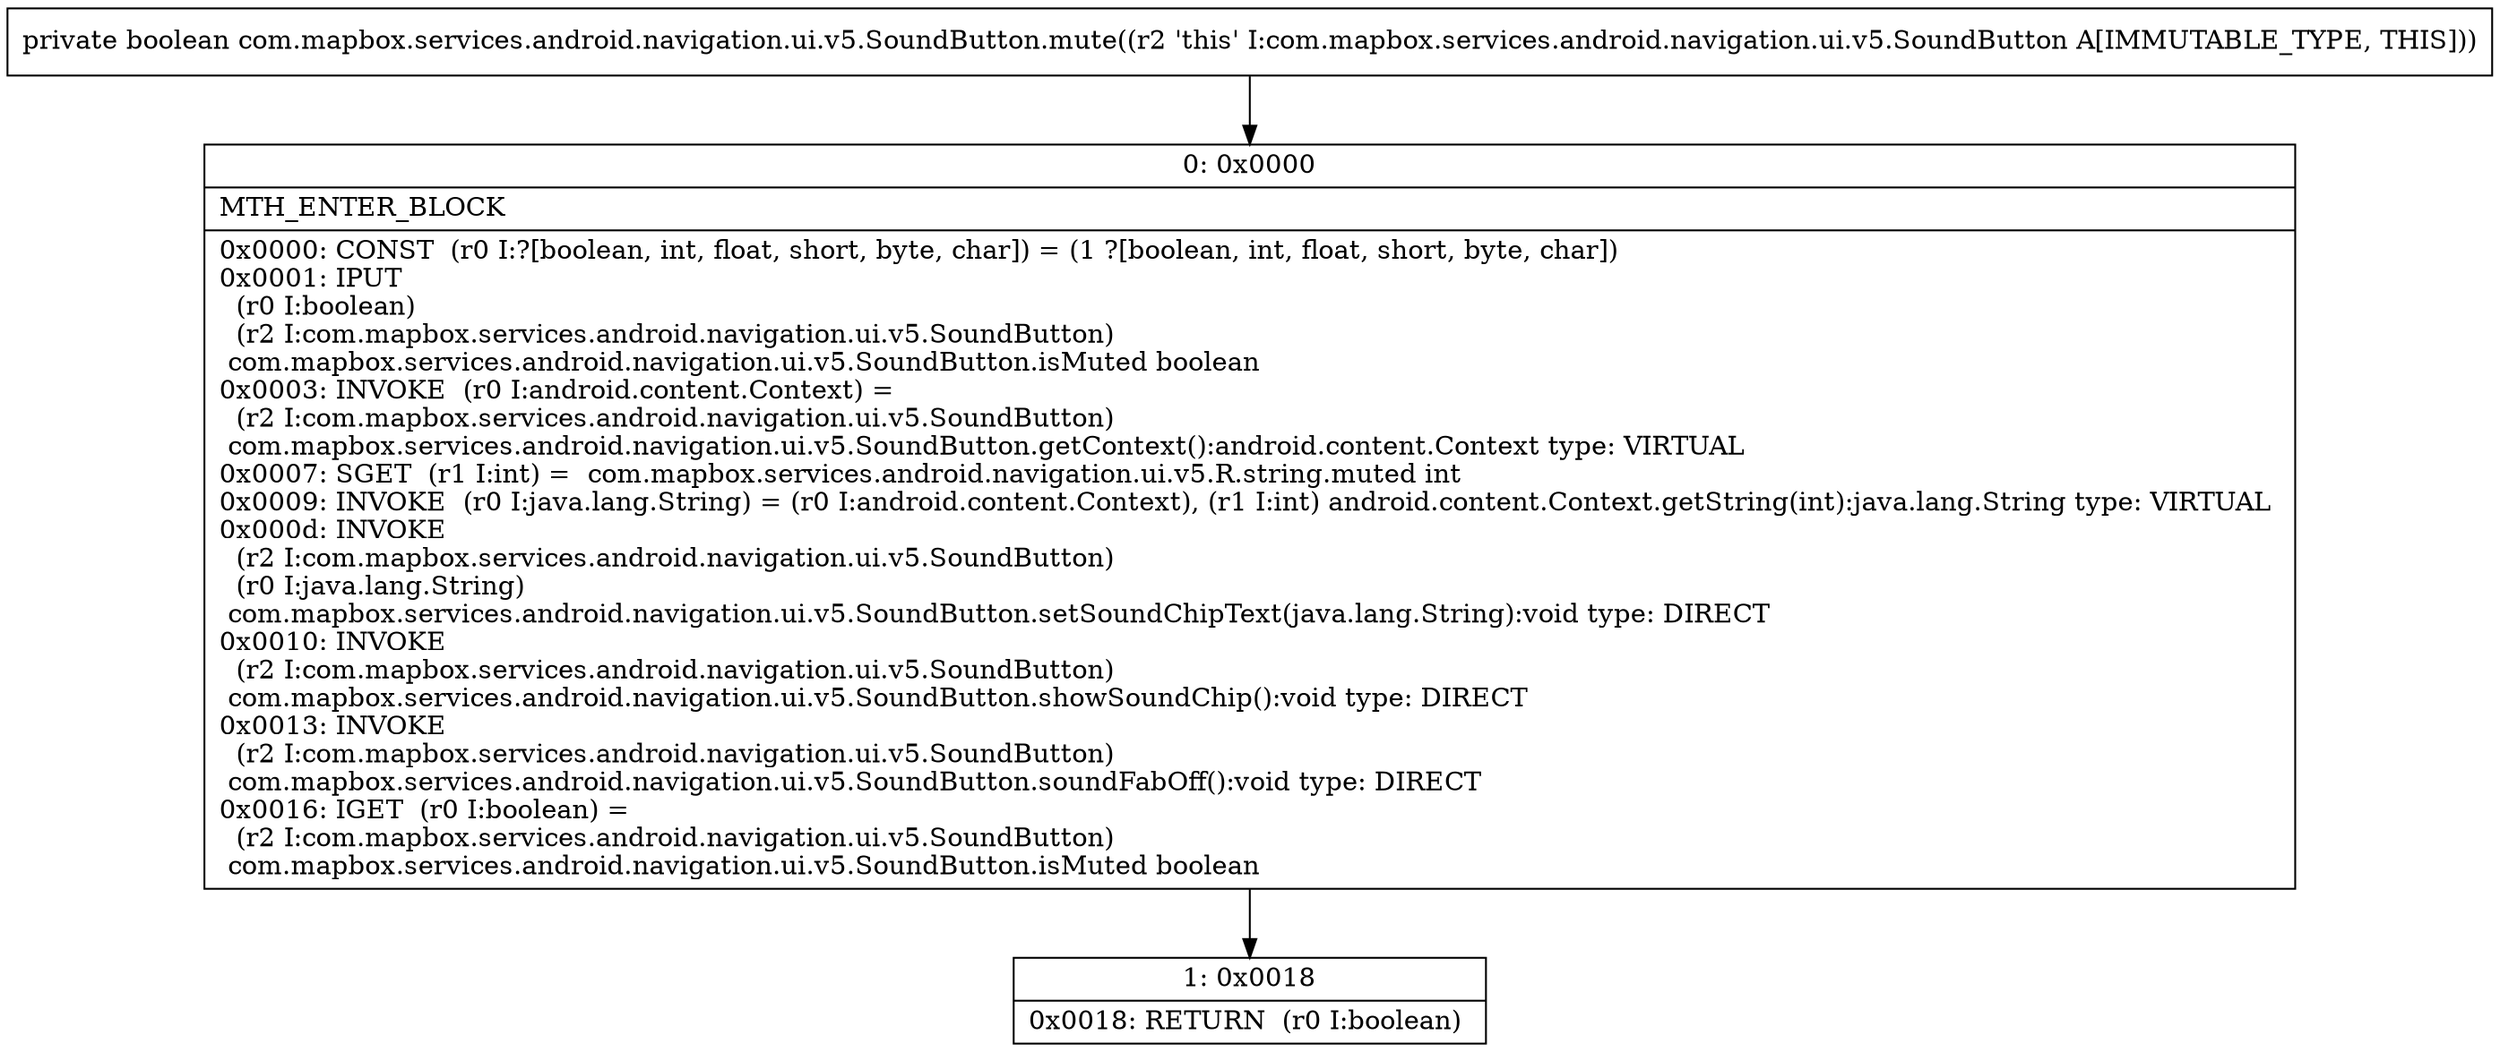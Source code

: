 digraph "CFG forcom.mapbox.services.android.navigation.ui.v5.SoundButton.mute()Z" {
Node_0 [shape=record,label="{0\:\ 0x0000|MTH_ENTER_BLOCK\l|0x0000: CONST  (r0 I:?[boolean, int, float, short, byte, char]) = (1 ?[boolean, int, float, short, byte, char]) \l0x0001: IPUT  \l  (r0 I:boolean)\l  (r2 I:com.mapbox.services.android.navigation.ui.v5.SoundButton)\l com.mapbox.services.android.navigation.ui.v5.SoundButton.isMuted boolean \l0x0003: INVOKE  (r0 I:android.content.Context) = \l  (r2 I:com.mapbox.services.android.navigation.ui.v5.SoundButton)\l com.mapbox.services.android.navigation.ui.v5.SoundButton.getContext():android.content.Context type: VIRTUAL \l0x0007: SGET  (r1 I:int) =  com.mapbox.services.android.navigation.ui.v5.R.string.muted int \l0x0009: INVOKE  (r0 I:java.lang.String) = (r0 I:android.content.Context), (r1 I:int) android.content.Context.getString(int):java.lang.String type: VIRTUAL \l0x000d: INVOKE  \l  (r2 I:com.mapbox.services.android.navigation.ui.v5.SoundButton)\l  (r0 I:java.lang.String)\l com.mapbox.services.android.navigation.ui.v5.SoundButton.setSoundChipText(java.lang.String):void type: DIRECT \l0x0010: INVOKE  \l  (r2 I:com.mapbox.services.android.navigation.ui.v5.SoundButton)\l com.mapbox.services.android.navigation.ui.v5.SoundButton.showSoundChip():void type: DIRECT \l0x0013: INVOKE  \l  (r2 I:com.mapbox.services.android.navigation.ui.v5.SoundButton)\l com.mapbox.services.android.navigation.ui.v5.SoundButton.soundFabOff():void type: DIRECT \l0x0016: IGET  (r0 I:boolean) = \l  (r2 I:com.mapbox.services.android.navigation.ui.v5.SoundButton)\l com.mapbox.services.android.navigation.ui.v5.SoundButton.isMuted boolean \l}"];
Node_1 [shape=record,label="{1\:\ 0x0018|0x0018: RETURN  (r0 I:boolean) \l}"];
MethodNode[shape=record,label="{private boolean com.mapbox.services.android.navigation.ui.v5.SoundButton.mute((r2 'this' I:com.mapbox.services.android.navigation.ui.v5.SoundButton A[IMMUTABLE_TYPE, THIS])) }"];
MethodNode -> Node_0;
Node_0 -> Node_1;
}

